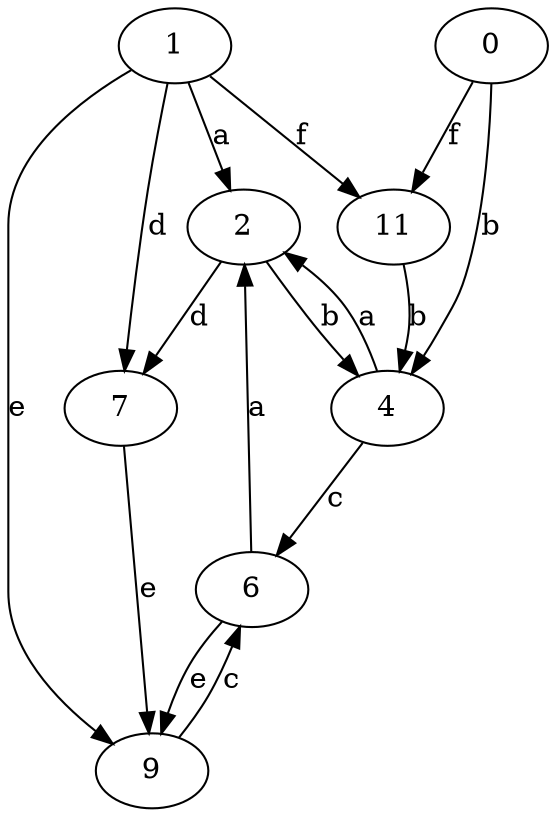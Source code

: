strict digraph  {
1;
2;
4;
6;
0;
7;
9;
11;
1 -> 2  [label=a];
1 -> 7  [label=d];
1 -> 9  [label=e];
1 -> 11  [label=f];
2 -> 4  [label=b];
2 -> 7  [label=d];
4 -> 2  [label=a];
4 -> 6  [label=c];
6 -> 2  [label=a];
6 -> 9  [label=e];
0 -> 4  [label=b];
0 -> 11  [label=f];
7 -> 9  [label=e];
9 -> 6  [label=c];
11 -> 4  [label=b];
}
